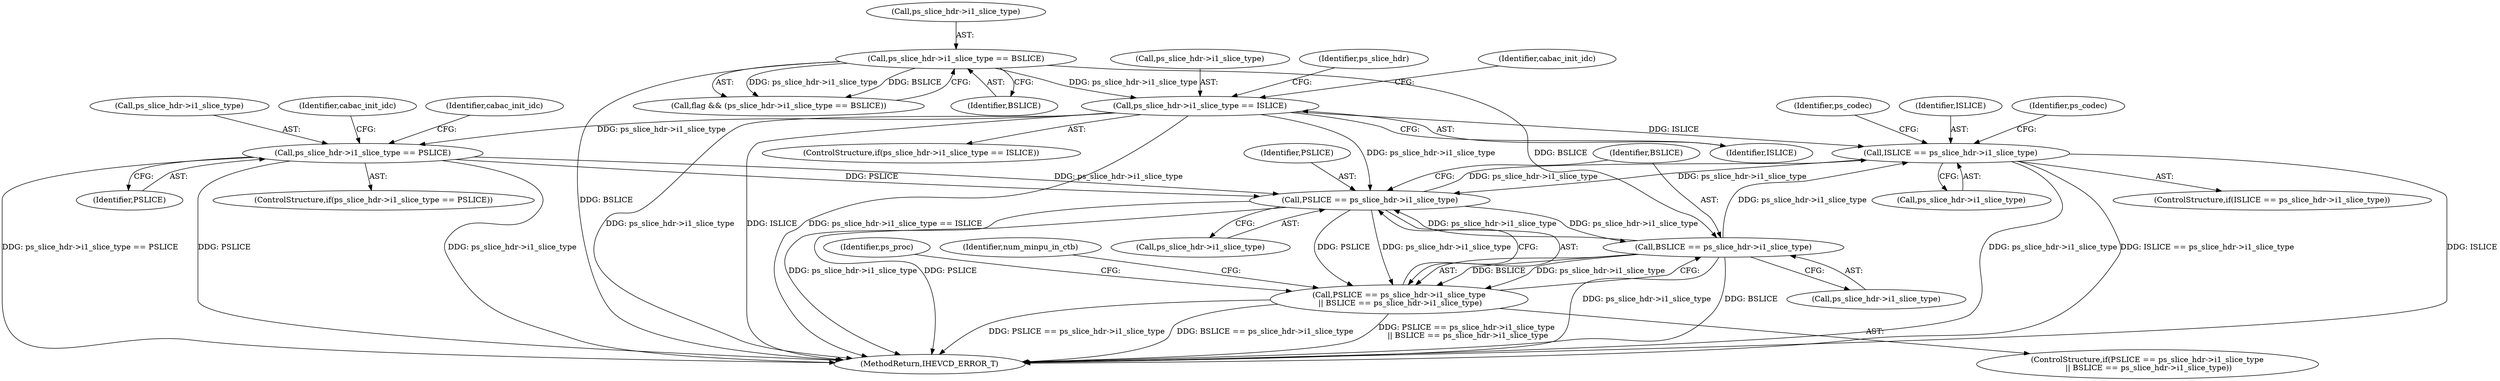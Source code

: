 digraph "0_Android_2b9fb0c2074d370a254b35e2489de2d94943578d@pointer" {
"1004266" [label="(Call,ISLICE == ps_slice_hdr->i1_slice_type)"];
"1000822" [label="(Call,ps_slice_hdr->i1_slice_type == ISLICE)"];
"1000776" [label="(Call,ps_slice_hdr->i1_slice_type == BSLICE)"];
"1003302" [label="(Call,BSLICE == ps_slice_hdr->i1_slice_type)"];
"1003297" [label="(Call,PSLICE == ps_slice_hdr->i1_slice_type)"];
"1000833" [label="(Call,ps_slice_hdr->i1_slice_type == PSLICE)"];
"1004266" [label="(Call,ISLICE == ps_slice_hdr->i1_slice_type)"];
"1003296" [label="(Call,PSLICE == ps_slice_hdr->i1_slice_type\n || BSLICE == ps_slice_hdr->i1_slice_type)"];
"1000780" [label="(Identifier,BSLICE)"];
"1003297" [label="(Call,PSLICE == ps_slice_hdr->i1_slice_type)"];
"1004266" [label="(Call,ISLICE == ps_slice_hdr->i1_slice_type)"];
"1000833" [label="(Call,ps_slice_hdr->i1_slice_type == PSLICE)"];
"1003304" [label="(Call,ps_slice_hdr->i1_slice_type)"];
"1000832" [label="(ControlStructure,if(ps_slice_hdr->i1_slice_type == PSLICE))"];
"1003295" [label="(ControlStructure,if(PSLICE == ps_slice_hdr->i1_slice_type\n || BSLICE == ps_slice_hdr->i1_slice_type))"];
"1004276" [label="(Identifier,ps_codec)"];
"1000850" [label="(Identifier,cabac_init_idc)"];
"1003299" [label="(Call,ps_slice_hdr->i1_slice_type)"];
"1004268" [label="(Call,ps_slice_hdr->i1_slice_type)"];
"1000777" [label="(Call,ps_slice_hdr->i1_slice_type)"];
"1000822" [label="(Call,ps_slice_hdr->i1_slice_type == ISLICE)"];
"1003318" [label="(Identifier,ps_proc)"];
"1004267" [label="(Identifier,ISLICE)"];
"1000837" [label="(Identifier,PSLICE)"];
"1005291" [label="(MethodReturn,IHEVCD_ERROR_T)"];
"1000776" [label="(Call,ps_slice_hdr->i1_slice_type == BSLICE)"];
"1003298" [label="(Identifier,PSLICE)"];
"1000840" [label="(Identifier,cabac_init_idc)"];
"1000835" [label="(Identifier,ps_slice_hdr)"];
"1000826" [label="(Identifier,ISLICE)"];
"1000774" [label="(Call,flag && (ps_slice_hdr->i1_slice_type == BSLICE))"];
"1000829" [label="(Identifier,cabac_init_idc)"];
"1004285" [label="(Identifier,ps_codec)"];
"1000823" [label="(Call,ps_slice_hdr->i1_slice_type)"];
"1003537" [label="(Identifier,num_minpu_in_ctb)"];
"1004265" [label="(ControlStructure,if(ISLICE == ps_slice_hdr->i1_slice_type))"];
"1003296" [label="(Call,PSLICE == ps_slice_hdr->i1_slice_type\n || BSLICE == ps_slice_hdr->i1_slice_type)"];
"1003303" [label="(Identifier,BSLICE)"];
"1000821" [label="(ControlStructure,if(ps_slice_hdr->i1_slice_type == ISLICE))"];
"1000834" [label="(Call,ps_slice_hdr->i1_slice_type)"];
"1003302" [label="(Call,BSLICE == ps_slice_hdr->i1_slice_type)"];
"1004266" -> "1004265"  [label="AST: "];
"1004266" -> "1004268"  [label="CFG: "];
"1004267" -> "1004266"  [label="AST: "];
"1004268" -> "1004266"  [label="AST: "];
"1004276" -> "1004266"  [label="CFG: "];
"1004285" -> "1004266"  [label="CFG: "];
"1004266" -> "1005291"  [label="DDG: ps_slice_hdr->i1_slice_type"];
"1004266" -> "1005291"  [label="DDG: ISLICE == ps_slice_hdr->i1_slice_type"];
"1004266" -> "1005291"  [label="DDG: ISLICE"];
"1004266" -> "1003297"  [label="DDG: ps_slice_hdr->i1_slice_type"];
"1000822" -> "1004266"  [label="DDG: ISLICE"];
"1003302" -> "1004266"  [label="DDG: ps_slice_hdr->i1_slice_type"];
"1003297" -> "1004266"  [label="DDG: ps_slice_hdr->i1_slice_type"];
"1000822" -> "1000821"  [label="AST: "];
"1000822" -> "1000826"  [label="CFG: "];
"1000823" -> "1000822"  [label="AST: "];
"1000826" -> "1000822"  [label="AST: "];
"1000829" -> "1000822"  [label="CFG: "];
"1000835" -> "1000822"  [label="CFG: "];
"1000822" -> "1005291"  [label="DDG: ps_slice_hdr->i1_slice_type"];
"1000822" -> "1005291"  [label="DDG: ISLICE"];
"1000822" -> "1005291"  [label="DDG: ps_slice_hdr->i1_slice_type == ISLICE"];
"1000776" -> "1000822"  [label="DDG: ps_slice_hdr->i1_slice_type"];
"1000822" -> "1000833"  [label="DDG: ps_slice_hdr->i1_slice_type"];
"1000822" -> "1003297"  [label="DDG: ps_slice_hdr->i1_slice_type"];
"1000776" -> "1000774"  [label="AST: "];
"1000776" -> "1000780"  [label="CFG: "];
"1000777" -> "1000776"  [label="AST: "];
"1000780" -> "1000776"  [label="AST: "];
"1000774" -> "1000776"  [label="CFG: "];
"1000776" -> "1005291"  [label="DDG: BSLICE"];
"1000776" -> "1000774"  [label="DDG: ps_slice_hdr->i1_slice_type"];
"1000776" -> "1000774"  [label="DDG: BSLICE"];
"1000776" -> "1003302"  [label="DDG: BSLICE"];
"1003302" -> "1003296"  [label="AST: "];
"1003302" -> "1003304"  [label="CFG: "];
"1003303" -> "1003302"  [label="AST: "];
"1003304" -> "1003302"  [label="AST: "];
"1003296" -> "1003302"  [label="CFG: "];
"1003302" -> "1005291"  [label="DDG: ps_slice_hdr->i1_slice_type"];
"1003302" -> "1005291"  [label="DDG: BSLICE"];
"1003302" -> "1003297"  [label="DDG: ps_slice_hdr->i1_slice_type"];
"1003302" -> "1003296"  [label="DDG: BSLICE"];
"1003302" -> "1003296"  [label="DDG: ps_slice_hdr->i1_slice_type"];
"1003297" -> "1003302"  [label="DDG: ps_slice_hdr->i1_slice_type"];
"1003297" -> "1003296"  [label="AST: "];
"1003297" -> "1003299"  [label="CFG: "];
"1003298" -> "1003297"  [label="AST: "];
"1003299" -> "1003297"  [label="AST: "];
"1003303" -> "1003297"  [label="CFG: "];
"1003296" -> "1003297"  [label="CFG: "];
"1003297" -> "1005291"  [label="DDG: ps_slice_hdr->i1_slice_type"];
"1003297" -> "1005291"  [label="DDG: PSLICE"];
"1003297" -> "1003296"  [label="DDG: PSLICE"];
"1003297" -> "1003296"  [label="DDG: ps_slice_hdr->i1_slice_type"];
"1000833" -> "1003297"  [label="DDG: PSLICE"];
"1000833" -> "1003297"  [label="DDG: ps_slice_hdr->i1_slice_type"];
"1000833" -> "1000832"  [label="AST: "];
"1000833" -> "1000837"  [label="CFG: "];
"1000834" -> "1000833"  [label="AST: "];
"1000837" -> "1000833"  [label="AST: "];
"1000840" -> "1000833"  [label="CFG: "];
"1000850" -> "1000833"  [label="CFG: "];
"1000833" -> "1005291"  [label="DDG: ps_slice_hdr->i1_slice_type"];
"1000833" -> "1005291"  [label="DDG: ps_slice_hdr->i1_slice_type == PSLICE"];
"1000833" -> "1005291"  [label="DDG: PSLICE"];
"1003296" -> "1003295"  [label="AST: "];
"1003318" -> "1003296"  [label="CFG: "];
"1003537" -> "1003296"  [label="CFG: "];
"1003296" -> "1005291"  [label="DDG: PSLICE == ps_slice_hdr->i1_slice_type\n || BSLICE == ps_slice_hdr->i1_slice_type"];
"1003296" -> "1005291"  [label="DDG: PSLICE == ps_slice_hdr->i1_slice_type"];
"1003296" -> "1005291"  [label="DDG: BSLICE == ps_slice_hdr->i1_slice_type"];
}
